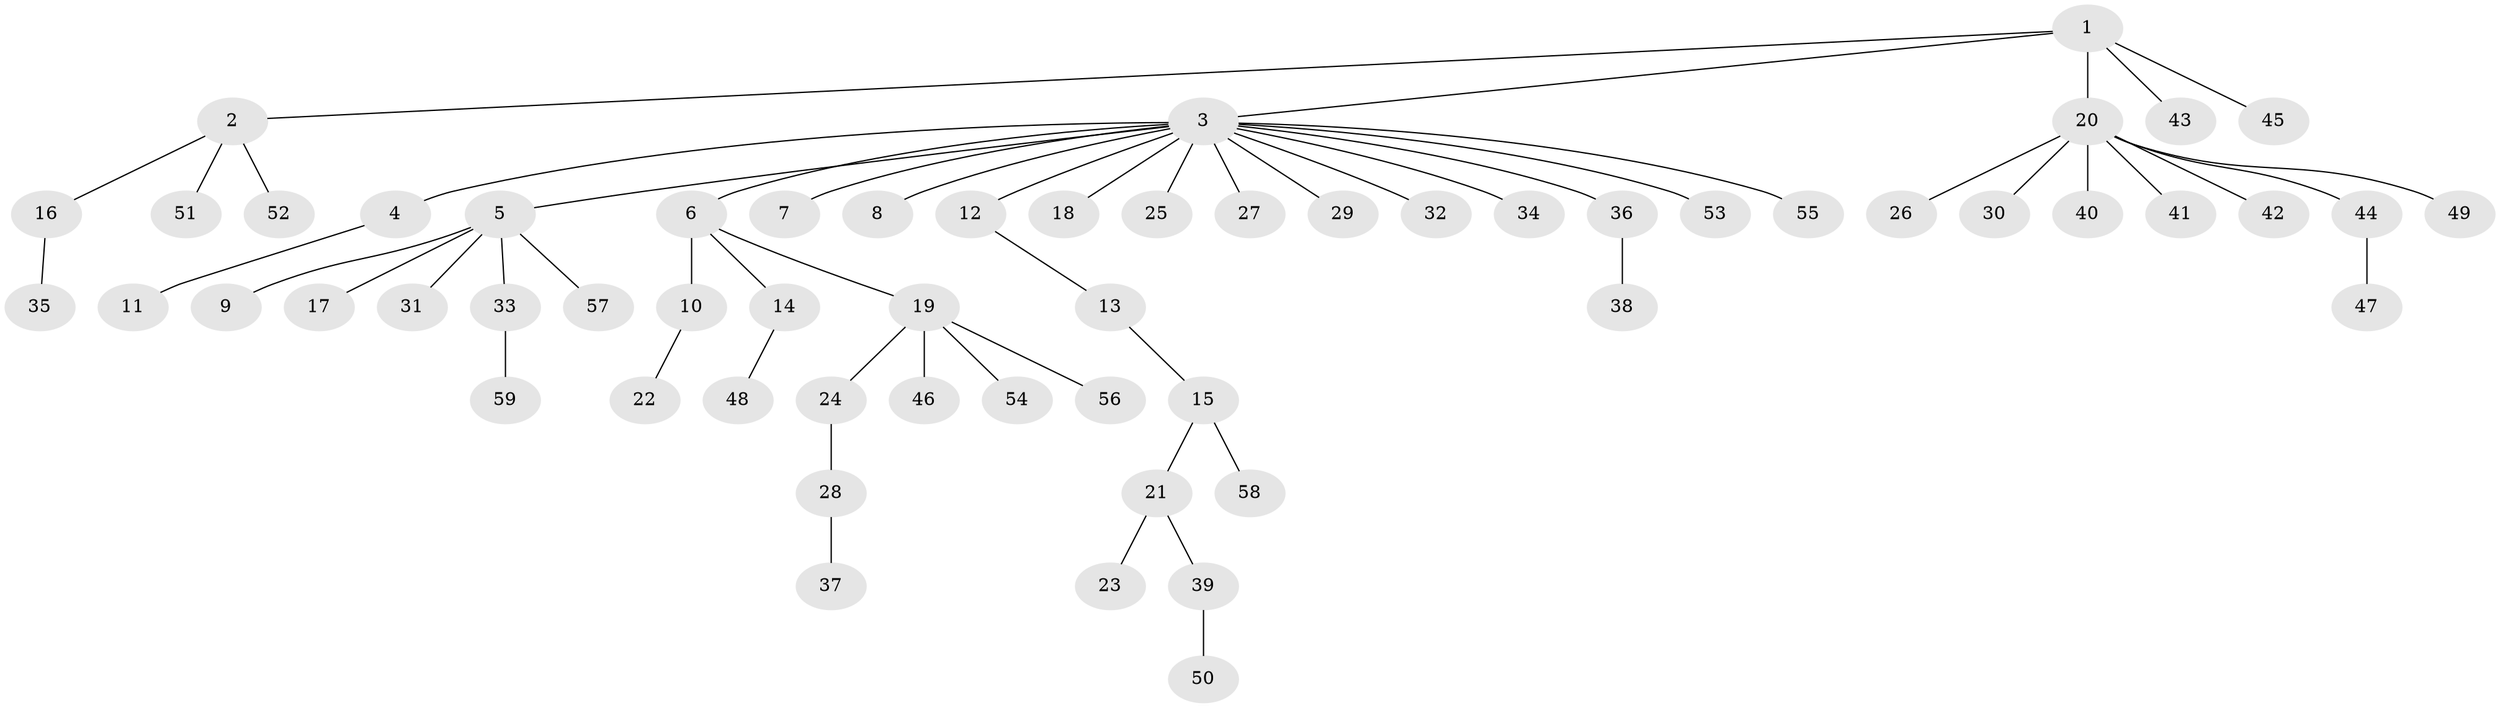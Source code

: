 // coarse degree distribution, {1: 0.8285714285714286, 2: 0.11428571428571428, 26: 0.02857142857142857, 5: 0.02857142857142857}
// Generated by graph-tools (version 1.1) at 2025/51/03/04/25 21:51:54]
// undirected, 59 vertices, 58 edges
graph export_dot {
graph [start="1"]
  node [color=gray90,style=filled];
  1;
  2;
  3;
  4;
  5;
  6;
  7;
  8;
  9;
  10;
  11;
  12;
  13;
  14;
  15;
  16;
  17;
  18;
  19;
  20;
  21;
  22;
  23;
  24;
  25;
  26;
  27;
  28;
  29;
  30;
  31;
  32;
  33;
  34;
  35;
  36;
  37;
  38;
  39;
  40;
  41;
  42;
  43;
  44;
  45;
  46;
  47;
  48;
  49;
  50;
  51;
  52;
  53;
  54;
  55;
  56;
  57;
  58;
  59;
  1 -- 2;
  1 -- 3;
  1 -- 20;
  1 -- 43;
  1 -- 45;
  2 -- 16;
  2 -- 51;
  2 -- 52;
  3 -- 4;
  3 -- 5;
  3 -- 6;
  3 -- 7;
  3 -- 8;
  3 -- 12;
  3 -- 18;
  3 -- 25;
  3 -- 27;
  3 -- 29;
  3 -- 32;
  3 -- 34;
  3 -- 36;
  3 -- 53;
  3 -- 55;
  4 -- 11;
  5 -- 9;
  5 -- 17;
  5 -- 31;
  5 -- 33;
  5 -- 57;
  6 -- 10;
  6 -- 14;
  6 -- 19;
  10 -- 22;
  12 -- 13;
  13 -- 15;
  14 -- 48;
  15 -- 21;
  15 -- 58;
  16 -- 35;
  19 -- 24;
  19 -- 46;
  19 -- 54;
  19 -- 56;
  20 -- 26;
  20 -- 30;
  20 -- 40;
  20 -- 41;
  20 -- 42;
  20 -- 44;
  20 -- 49;
  21 -- 23;
  21 -- 39;
  24 -- 28;
  28 -- 37;
  33 -- 59;
  36 -- 38;
  39 -- 50;
  44 -- 47;
}
